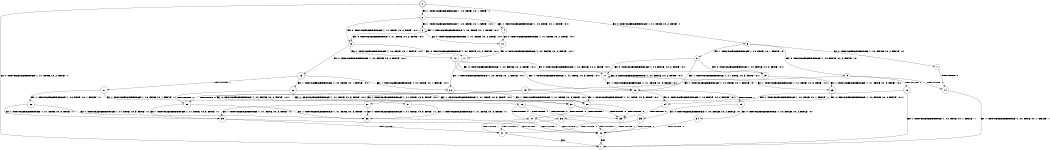 digraph BCG {
size = "7, 10.5";
center = TRUE;
node [shape = circle];
0 [peripheries = 2];
0 -> 1 [label = "EX !0 !ATOMIC_EXCH_BRANCH (1, +1, TRUE, +0, 2, TRUE) !::"];
0 -> 2 [label = "EX !1 !ATOMIC_EXCH_BRANCH (1, +0, TRUE, +0, 1, TRUE) !::"];
0 -> 3 [label = "EX !0 !ATOMIC_EXCH_BRANCH (1, +1, TRUE, +0, 2, TRUE) !::"];
2 -> 4 [label = "EX !1 !ATOMIC_EXCH_BRANCH (1, +0, TRUE, +0, 1, TRUE) !:0:1:"];
2 -> 5 [label = "EX !0 !ATOMIC_EXCH_BRANCH (1, +1, TRUE, +0, 2, TRUE) !:0:1:"];
2 -> 6 [label = "EX !1 !ATOMIC_EXCH_BRANCH (1, +0, TRUE, +0, 1, TRUE) !:0:1:"];
3 -> 7 [label = "EX !0 !ATOMIC_EXCH_BRANCH (1, +0, FALSE, +0, 2, FALSE) !:0:"];
3 -> 8 [label = "EX !1 !ATOMIC_EXCH_BRANCH (1, +0, TRUE, +0, 1, FALSE) !:0:"];
3 -> 9 [label = "EX !0 !ATOMIC_EXCH_BRANCH (1, +0, FALSE, +0, 2, FALSE) !:0:"];
4 -> 10 [label = "EX !0 !ATOMIC_EXCH_BRANCH (1, +1, TRUE, +0, 2, TRUE) !:0:1:"];
5 -> 11 [label = "EX !0 !ATOMIC_EXCH_BRANCH (1, +0, FALSE, +0, 2, FALSE) !:0:1:"];
5 -> 12 [label = "EX !1 !ATOMIC_EXCH_BRANCH (1, +0, TRUE, +0, 1, FALSE) !:0:1:"];
5 -> 13 [label = "EX !0 !ATOMIC_EXCH_BRANCH (1, +0, FALSE, +0, 2, FALSE) !:0:1:"];
6 -> 10 [label = "EX !0 !ATOMIC_EXCH_BRANCH (1, +1, TRUE, +0, 2, TRUE) !:0:1:"];
6 -> 5 [label = "EX !0 !ATOMIC_EXCH_BRANCH (1, +1, TRUE, +0, 2, TRUE) !:0:1:"];
6 -> 6 [label = "EX !1 !ATOMIC_EXCH_BRANCH (1, +0, TRUE, +0, 1, TRUE) !:0:1:"];
7 -> 14 [label = "TERMINATE !0"];
8 -> 15 [label = "EX !0 !ATOMIC_EXCH_BRANCH (1, +0, FALSE, +0, 2, TRUE) !:0:1:"];
8 -> 16 [label = "EX !1 !ATOMIC_EXCH_BRANCH (1, +1, TRUE, +0, 3, TRUE) !:0:1:"];
8 -> 17 [label = "EX !0 !ATOMIC_EXCH_BRANCH (1, +0, FALSE, +0, 2, TRUE) !:0:1:"];
9 -> 14 [label = "TERMINATE !0"];
9 -> 18 [label = "TERMINATE !0"];
9 -> 19 [label = "EX !1 !ATOMIC_EXCH_BRANCH (1, +0, TRUE, +0, 1, FALSE) !:0:"];
10 -> 11 [label = "EX !0 !ATOMIC_EXCH_BRANCH (1, +0, FALSE, +0, 2, FALSE) !:0:1:"];
11 -> 20 [label = "EX !1 !ATOMIC_EXCH_BRANCH (1, +0, TRUE, +0, 1, FALSE) !:0:1:"];
12 -> 15 [label = "EX !0 !ATOMIC_EXCH_BRANCH (1, +0, FALSE, +0, 2, TRUE) !:0:1:"];
12 -> 16 [label = "EX !1 !ATOMIC_EXCH_BRANCH (1, +1, TRUE, +0, 3, TRUE) !:0:1:"];
12 -> 17 [label = "EX !0 !ATOMIC_EXCH_BRANCH (1, +0, FALSE, +0, 2, TRUE) !:0:1:"];
13 -> 20 [label = "EX !1 !ATOMIC_EXCH_BRANCH (1, +0, TRUE, +0, 1, FALSE) !:0:1:"];
13 -> 21 [label = "TERMINATE !0"];
13 -> 22 [label = "EX !1 !ATOMIC_EXCH_BRANCH (1, +0, TRUE, +0, 1, FALSE) !:0:1:"];
14 -> 1 [label = "EX !1 !ATOMIC_EXCH_BRANCH (1, +0, TRUE, +0, 1, FALSE) !::"];
15 -> 23 [label = "EX !1 !ATOMIC_EXCH_BRANCH (1, +1, TRUE, +0, 3, TRUE) !:0:1:"];
16 -> 24 [label = "EX !0 !ATOMIC_EXCH_BRANCH (1, +0, FALSE, +0, 2, FALSE) !:0:1:"];
16 -> 25 [label = "TERMINATE !1"];
16 -> 26 [label = "EX !0 !ATOMIC_EXCH_BRANCH (1, +0, FALSE, +0, 2, FALSE) !:0:1:"];
17 -> 23 [label = "EX !1 !ATOMIC_EXCH_BRANCH (1, +1, TRUE, +0, 3, TRUE) !:0:1:"];
17 -> 16 [label = "EX !1 !ATOMIC_EXCH_BRANCH (1, +1, TRUE, +0, 3, TRUE) !:0:1:"];
17 -> 17 [label = "EX !0 !ATOMIC_EXCH_BRANCH (1, +0, FALSE, +0, 2, TRUE) !:0:1:"];
18 -> 1 [label = "EX !1 !ATOMIC_EXCH_BRANCH (1, +0, TRUE, +0, 1, FALSE) !::"];
18 -> 27 [label = "EX !1 !ATOMIC_EXCH_BRANCH (1, +0, TRUE, +0, 1, FALSE) !::"];
19 -> 28 [label = "EX !1 !ATOMIC_EXCH_BRANCH (1, +1, TRUE, +0, 3, TRUE) !:0:1:"];
19 -> 29 [label = "TERMINATE !0"];
19 -> 30 [label = "EX !1 !ATOMIC_EXCH_BRANCH (1, +1, TRUE, +0, 3, TRUE) !:0:1:"];
20 -> 28 [label = "EX !1 !ATOMIC_EXCH_BRANCH (1, +1, TRUE, +0, 3, TRUE) !:0:1:"];
21 -> 31 [label = "EX !1 !ATOMIC_EXCH_BRANCH (1, +0, TRUE, +0, 1, FALSE) !:1:"];
21 -> 32 [label = "EX !1 !ATOMIC_EXCH_BRANCH (1, +0, TRUE, +0, 1, FALSE) !:1:"];
22 -> 28 [label = "EX !1 !ATOMIC_EXCH_BRANCH (1, +1, TRUE, +0, 3, TRUE) !:0:1:"];
22 -> 29 [label = "TERMINATE !0"];
22 -> 30 [label = "EX !1 !ATOMIC_EXCH_BRANCH (1, +1, TRUE, +0, 3, TRUE) !:0:1:"];
23 -> 24 [label = "EX !0 !ATOMIC_EXCH_BRANCH (1, +0, FALSE, +0, 2, FALSE) !:0:1:"];
24 -> 33 [label = "TERMINATE !0"];
25 -> 34 [label = "EX !0 !ATOMIC_EXCH_BRANCH (1, +0, FALSE, +0, 2, FALSE) !:0:"];
25 -> 35 [label = "EX !0 !ATOMIC_EXCH_BRANCH (1, +0, FALSE, +0, 2, FALSE) !:0:"];
26 -> 33 [label = "TERMINATE !0"];
26 -> 36 [label = "TERMINATE !1"];
26 -> 37 [label = "TERMINATE !0"];
27 -> 38 [label = "EX !1 !ATOMIC_EXCH_BRANCH (1, +1, TRUE, +0, 3, TRUE) !:1:"];
27 -> 39 [label = "EX !1 !ATOMIC_EXCH_BRANCH (1, +1, TRUE, +0, 3, TRUE) !:1:"];
28 -> 33 [label = "TERMINATE !0"];
29 -> 38 [label = "EX !1 !ATOMIC_EXCH_BRANCH (1, +1, TRUE, +0, 3, TRUE) !:1:"];
29 -> 39 [label = "EX !1 !ATOMIC_EXCH_BRANCH (1, +1, TRUE, +0, 3, TRUE) !:1:"];
30 -> 33 [label = "TERMINATE !0"];
30 -> 36 [label = "TERMINATE !1"];
30 -> 37 [label = "TERMINATE !0"];
31 -> 38 [label = "EX !1 !ATOMIC_EXCH_BRANCH (1, +1, TRUE, +0, 3, TRUE) !:1:"];
32 -> 38 [label = "EX !1 !ATOMIC_EXCH_BRANCH (1, +1, TRUE, +0, 3, TRUE) !:1:"];
32 -> 39 [label = "EX !1 !ATOMIC_EXCH_BRANCH (1, +1, TRUE, +0, 3, TRUE) !:1:"];
33 -> 40 [label = "TERMINATE !1"];
34 -> 40 [label = "TERMINATE !0"];
35 -> 40 [label = "TERMINATE !0"];
35 -> 41 [label = "TERMINATE !0"];
36 -> 40 [label = "TERMINATE !0"];
36 -> 41 [label = "TERMINATE !0"];
37 -> 40 [label = "TERMINATE !1"];
37 -> 41 [label = "TERMINATE !1"];
38 -> 40 [label = "TERMINATE !1"];
39 -> 40 [label = "TERMINATE !1"];
39 -> 41 [label = "TERMINATE !1"];
40 -> 1 [label = "exit"];
41 -> 1 [label = "exit"];
}
